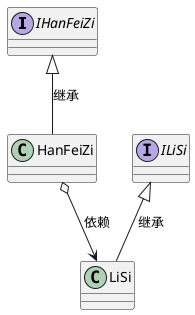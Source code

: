 @startuml


interface IHanFeiZi
interface ILiSi

class HanFeiZi
class LiSi

IHanFeiZi <|-- HanFeiZi : 继承
ILiSi <|-- LiSi : 继承

HanFeiZi o--> LiSi : 依赖

@enduml